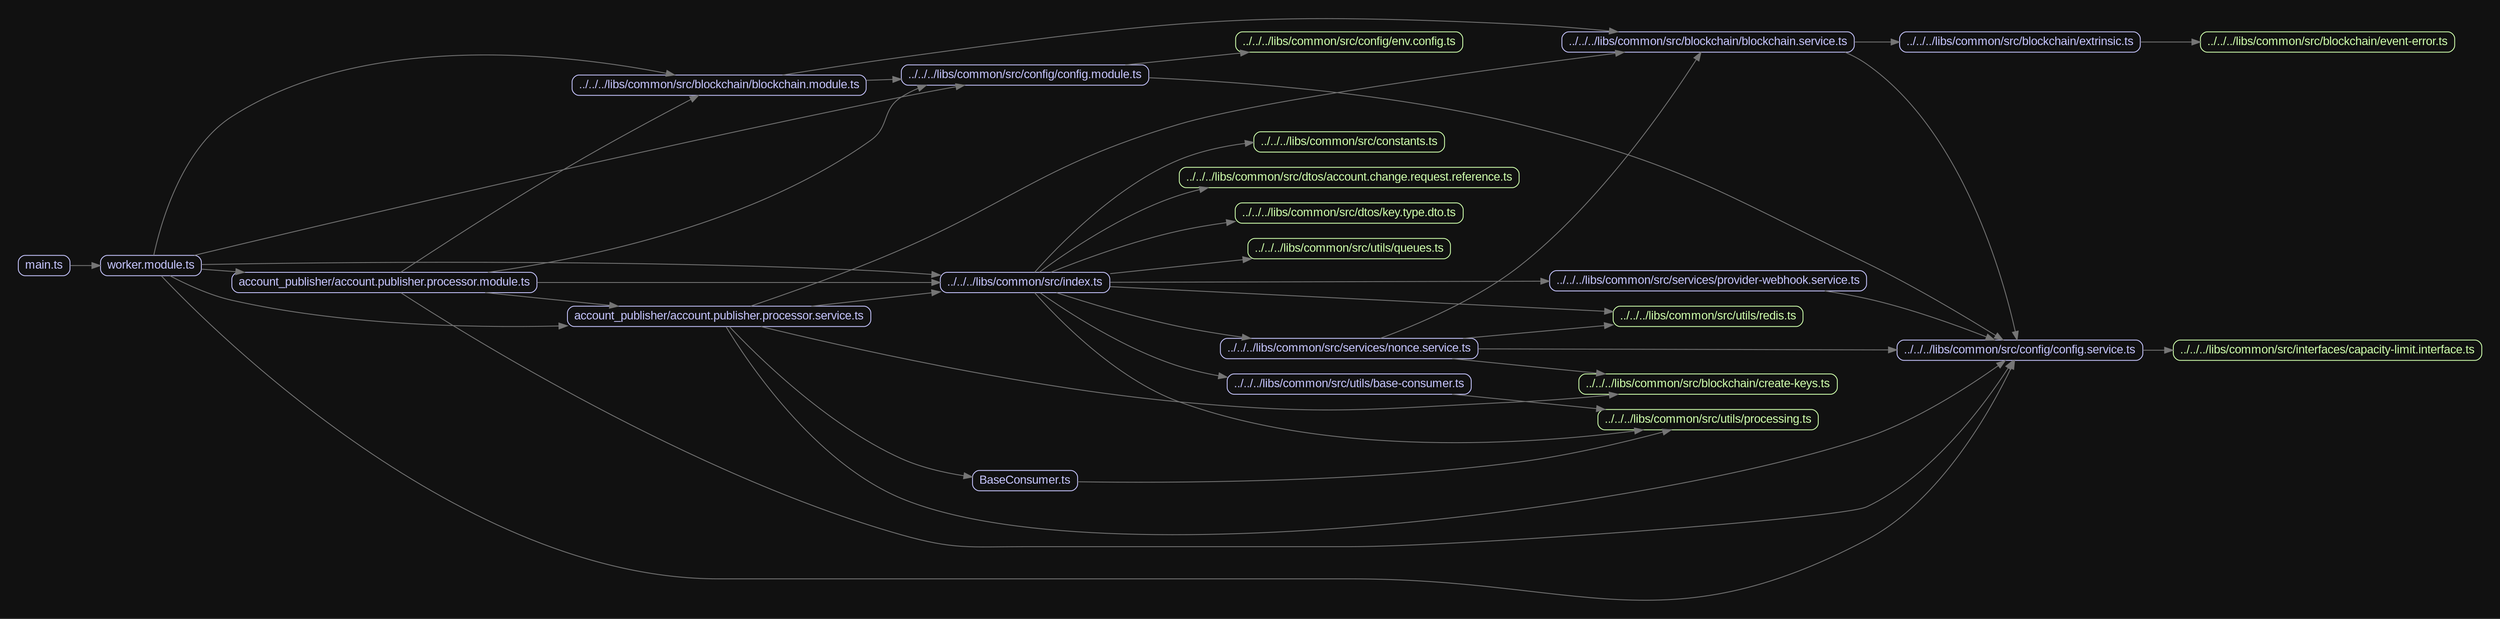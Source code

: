 digraph G {
	graph [bb="0,0,2901.8,687.69",
		bgcolor="#111111",
		layout=dot,
		overlap=false,
		pad=0.3,
		rankdir=LR
	];
	node [color="#c6c5fe",
		fontcolor="#c6c5fe",
		fontname=Arial,
		fontsize="14px",
		height=0,
		label="\N",
		shape=box,
		style=rounded
	];
	edge [color="#757575"];
	"../../../libs/common/src/blockchain/blockchain.module.ts"	[height=0.32986,
		pos="825.12,608.67",
		width=4.816];
	"../../../libs/common/src/blockchain/blockchain.service.ts"	[height=0.32986,
		pos="1990.6,659.67",
		width=4.7847];
	"../../../libs/common/src/blockchain/blockchain.module.ts" -> "../../../libs/common/src/blockchain/blockchain.service.ts"	[pos="e,1880.9,672.03 901.66,620.99 942.5,627.49 993.83,635.39 1039.8,641.67 1360.8,685.58 1444.1,695.95 1767.8,680.67 1800.9,679.1 1836.8,\
676.23 1869.8,673.1"];
	"../../../libs/common/src/config/config.module.ts"	[height=0.32986,
		pos="1185.4,620.67",
		width=4.0451];
	"../../../libs/common/src/blockchain/blockchain.module.ts" -> "../../../libs/common/src/config/config.module.ts"	[pos="e,1039.3,615.81 998.95,614.46 1008.7,614.78 1018.4,615.11 1028,615.43"];
	"../../../libs/common/src/blockchain/extrinsic.ts"	[height=0.32986,
		pos="2358,659.67",
		width=3.941];
	"../../../libs/common/src/blockchain/blockchain.service.ts" -> "../../../libs/common/src/blockchain/extrinsic.ts"	[pos="e,2215.9,659.67 2163.3,659.67 2177.1,659.67 2190.9,659.67 2204.5,659.67"];
	"../../../libs/common/src/config/config.service.ts"	[height=0.32986,
		pos="2358,295.67",
		width=4.0139];
	"../../../libs/common/src/blockchain/blockchain.service.ts" -> "../../../libs/common/src/config/config.service.ts"	[pos="e,2354.7,307.83 2152.6,647.38 2161.4,643.61 2169.8,639.09 2177.5,633.67 2290.5,554.54 2338.3,381.39 2352.3,318.81"];
	"../../../libs/common/src/config/config.module.ts" -> "../../../libs/common/src/config/config.service.ts"	[pos="e,2337.6,308.03 1331.3,617.48 1450.1,612.19 1621.8,598.39 1767.8,562.67 1958.3,516.03 2000.9,484.14 2177.5,398.67 2232.2,372.17 \
2293.1,335.67 2328,313.99"];
	"../../../libs/common/src/config/env.config.ts"	[color="#cfffac",
		fontcolor="#cfffac",
		height=0.32986,
		pos="1567.4,659.67",
		width=3.7118];
	"../../../libs/common/src/config/config.module.ts" -> "../../../libs/common/src/config/env.config.ts"	[pos="e,1446.1,647.32 1306.9,633.03 1347.6,637.21 1393.3,641.9 1434.8,646.16"];
	"../../../libs/common/src/blockchain/event-error.ts"	[color="#cfffac",
		fontcolor="#cfffac",
		height=0.32986,
		pos="2720.1,659.67",
		width=4.1597];
	"../../../libs/common/src/blockchain/extrinsic.ts" -> "../../../libs/common/src/blockchain/event-error.ts"	[pos="e,2569.9,659.67 2500.3,659.67 2519.4,659.67 2539.1,659.67 2558.5,659.67"];
	"../../../libs/common/src/interfaces/capacity-limit.interface.ts"	[color="#cfffac",
		fontcolor="#cfffac",
		height=0.32986,
		pos="2720.1,295.67",
		width=5.0451];
	"../../../libs/common/src/config/config.service.ts" -> "../../../libs/common/src/interfaces/capacity-limit.interface.ts"	[pos="e,2538.3,295.67 2502.9,295.67 2510.8,295.67 2518.8,295.67 2526.9,295.67"];
	"../../../libs/common/src/blockchain/create-keys.ts"	[color="#cfffac",
		fontcolor="#cfffac",
		height=0.32986,
		pos="1990.6,255.67",
		width=4.2222];
	"../../../libs/common/src/constants.ts"	[color="#cfffac",
		fontcolor="#cfffac",
		height=0.32986,
		pos="1567.4,541.67",
		width=3.1181];
	"../../../libs/common/src/dtos/account.change.request.reference.ts"	[color="#cfffac",
		fontcolor="#cfffac",
		height=0.32986,
		pos="1567.4,499.67",
		width=5.566];
	"../../../libs/common/src/dtos/key.type.dto.ts"	[color="#cfffac",
		fontcolor="#cfffac",
		height=0.32986,
		pos="1567.4,457.67",
		width=3.7222];
	"../../../libs/common/src/index.ts"	[height=0.32986,
		pos="1185.4,375.67",
		width=2.7639];
	"../../../libs/common/src/index.ts" -> "../../../libs/common/src/constants.ts"	[pos="e,1454.7,541.13 1196.7,387.74 1222.2,416.62 1291.5,489.58 1367,520.67 1390.8,530.45 1417.4,536.34 1443.3,539.77"];
	"../../../libs/common/src/index.ts" -> "../../../libs/common/src/dtos/account.change.request.reference.ts"	[pos="e,1399.4,487.3 1202.2,387.78 1232.4,410.11 1301,457.42 1367,478.67 1373.9,480.9 1381.1,482.91 1388.3,484.71"];
	"../../../libs/common/src/index.ts" -> "../../../libs/common/src/dtos/key.type.dto.ts"	[pos="e,1433,447.74 1216.2,388 1251.5,402.1 1312.5,424.75 1367,436.67 1384.6,440.52 1403.3,443.67 1421.8,446.25"];
	"../../../libs/common/src/services/nonce.service.ts"	[height=0.32986,
		pos="1567.4,297.67",
		width=4.2118];
	"../../../libs/common/src/index.ts" -> "../../../libs/common/src/services/nonce.service.ts"	[pos="e,1448.6,310.04 1223,363.37 1259.2,351.62 1316.4,334.2 1367,323.67 1389.6,318.96 1413.9,314.95 1437.5,311.59"];
	"../../../libs/common/src/services/provider-webhook.service.ts"	[height=0.32986,
		pos="1990.6,377.67",
		width=5.191];
	"../../../libs/common/src/index.ts" -> "../../../libs/common/src/services/provider-webhook.service.ts"	[pos="e,1803.6,377.21 1285.3,375.91 1411.1,376.23 1631.3,376.78 1792.1,377.18"];
	"../../../libs/common/src/utils/base-consumer.ts"	[height=0.32986,
		pos="1567.4,255.67",
		width=3.9931];
	"../../../libs/common/src/index.ts" -> "../../../libs/common/src/utils/base-consumer.ts"	[pos="e,1423.4,263.78 1203.3,363.37 1234.1,341.66 1302.2,296.95 1367,276.67 1381.4,272.15 1396.7,268.57 1412.1,265.72"];
	"../../../libs/common/src/utils/processing.ts"	[color="#cfffac",
		fontcolor="#cfffac",
		height=0.32986,
		pos="1990.6,213.67",
		width=3.6076];
	"../../../libs/common/src/index.ts" -> "../../../libs/common/src/utils/processing.ts"	[pos="e,1912,201.34 1196.6,363.58 1222,334.74 1291.1,262.23 1367,234.67 1547.4,169.17 1776.9,184.39 1900.7,199.89"];
	"../../../libs/common/src/utils/queues.ts"	[color="#cfffac",
		fontcolor="#cfffac",
		height=0.32986,
		pos="1567.4,415.67",
		width=3.316];
	"../../../libs/common/src/index.ts" -> "../../../libs/common/src/utils/queues.ts"	[pos="e,1449.1,403.32 1285.2,386.07 1331.8,390.98 1388,396.9 1437.9,402.15"];
	"../../../libs/common/src/utils/redis.ts"	[color="#cfffac",
		fontcolor="#cfffac",
		height=0.32986,
		pos="1990.6,335.67",
		width=3.1076];
	"../../../libs/common/src/index.ts" -> "../../../libs/common/src/utils/redis.ts"	[pos="e,1878.5,341.2 1285.3,370.74 1432.2,363.43 1707.8,349.7 1867.3,341.76"];
	"../../../libs/common/src/services/nonce.service.ts" -> "../../../libs/common/src/blockchain/blockchain.service.ts"	[pos="e,1982.2,647.57 1604.4,309.92 1646.4,325.35 1716.6,354.73 1767.8,394.67 1862.5,468.67 1944.8,589.1 1976.1,638"];
	"../../../libs/common/src/services/nonce.service.ts" -> "../../../libs/common/src/config/config.service.ts"	[pos="e,2213,296.03 1719.5,297.29 1858,296.93 2062.1,296.42 2201.8,296.06"];
	"../../../libs/common/src/services/nonce.service.ts" -> "../../../libs/common/src/blockchain/create-keys.ts"	[pos="e,1865.7,268.03 1692.5,285.29 1743.4,280.22 1802.4,274.34 1854.4,269.16"];
	"../../../libs/common/src/services/nonce.service.ts" -> "../../../libs/common/src/utils/redis.ts"	[pos="e,1878.3,325.62 1705.4,310.03 1757.5,314.73 1816.3,320.04 1866.9,324.6"];
	"../../../libs/common/src/services/provider-webhook.service.ts" -> "../../../libs/common/src/config/config.service.ts"	[pos="e,2327.4,307.93 2130.5,365.31 2146.4,362.91 2162.4,360.05 2177.5,356.67 2226.5,345.7 2280.9,326.11 2316.9,312.09"];
	"../../../libs/common/src/utils/base-consumer.ts" -> "../../../libs/common/src/utils/processing.ts"	[pos="e,1865.7,226.03 1692.5,243.29 1743.4,238.22 1802.4,232.34 1854.4,227.16"];
	"BaseConsumer.ts"	[height=0.32986,
		pos="1185.4,141.67",
		width=1.7118];
	"BaseConsumer.ts" -> "../../../libs/common/src/utils/processing.ts"	[pos="e,1945.9,201.3 1247.4,140.31 1353.6,138.75 1579.2,139.07 1767.8,163.67 1825.5,171.2 1890.4,186.65 1935,198.4"];
	"account_publisher/account.publisher.processor.module.ts"	[height=0.32986,
		pos="430.75,375.67",
		width=4.9931];
	"account_publisher/account.publisher.processor.module.ts" -> "../../../libs/common/src/blockchain/blockchain.module.ts"	[pos="e,800.58,596.43 450.17,387.9 487,412.24 572.54,468.11 646.5,511.67 695.96,540.8 754.64,572.25 790.62,591.2"];
	"account_publisher/account.publisher.processor.module.ts" -> "../../../libs/common/src/config/config.module.ts"	[pos="e,1068.4,608.34 554.76,388.02 678.11,405.53 868.64,447.03 1003.8,543.67 1026.3,559.81 1016.3,579.77 1039.8,594.67 1045.4,598.27 \
1051.4,601.4 1057.7,604.13"];
	"account_publisher/account.publisher.processor.module.ts" -> "../../../libs/common/src/config/config.service.ts"	[pos="e,2349.9,283.78 450.16,363.51 521.97,316.81 791.5,148.01 1039.8,77.668 1101.9,60.063 1119.8,63.668 1184.4,63.668 1184.4,63.668 1184.4,\
63.668 1568.4,63.668 1693.8,63.668 2148.7,97.085 2177.5,110.67 2255.5,147.45 2317.8,233.74 2343.8,274.12"];
	"account_publisher/account.publisher.processor.module.ts" -> "../../../libs/common/src/index.ts"	[pos="e,1085.5,375.67 610.59,375.67 754.66,375.67 952.62,375.67 1074.3,375.67"];
	"account_publisher/account.publisher.processor.service.ts"	[height=0.32986,
		pos="825.12,335.67",
		width=4.9618];
	"account_publisher/account.publisher.processor.module.ts" -> "account_publisher/account.publisher.processor.service.ts"	[pos="e,702.74,348.04 552.94,363.31 596.84,358.84 646.63,353.76 691.46,349.19"];
	"account_publisher/account.publisher.processor.service.ts" -> "../../../libs/common/src/blockchain/blockchain.service.ts"	[pos="e,1889.4,647.31 861.09,347.94 897.08,360.75 954.69,381.7 1003.8,401.67 1167.3,468.23 1197.6,512.87 1367,562.67 1460.6,590.17 1725.8,\
626.41 1878.2,645.88"];
	"account_publisher/account.publisher.processor.service.ts" -> "../../../libs/common/src/config/config.service.ts"	[pos="e,2340.7,283.4 833.26,323.43 856.73,284.54 936.03,163.83 1039.8,120.67 1273.6,23.344 1937.7,110.96 2177.5,192.67 2236.6,212.81 2298.2,\
253.09 2331.7,276.88"];
	"account_publisher/account.publisher.processor.service.ts" -> "../../../libs/common/src/blockchain/create-keys.ts"	[pos="e,1880.9,243.31 875.29,323.33 969.78,300.31 1183.7,251.64 1367,234.67 1544.4,218.25 1589.8,226.27 1767.8,234.67 1800.9,236.23 1836.8,\
239.11 1869.8,242.24"];
	"account_publisher/account.publisher.processor.service.ts" -> "../../../libs/common/src/index.ts"	[pos="e,1085.6,364.64 936.54,348 980.32,352.88 1030.6,358.49 1074.3,363.38"];
	"account_publisher/account.publisher.processor.service.ts" -> "BaseConsumer.ts"	[pos="e,1123.3,145.98 837.24,323.5 866.79,292.01 951.09,207.49 1039.8,167.67 1062.3,157.56 1088.4,151.38 1112.2,147.6"];
	"main.ts"	[height=0.32986,
		pos="30.125,395.67",
		width=0.83681];
	"worker.module.ts"	[height=0.32986,
		pos="155.62,395.67",
		width=1.6493];
	"main.ts" -> "worker.module.ts"	[pos="e,96.219,395.67 60.706,395.67 68.149,395.67 76.457,395.67 84.968,395.67"];
	"worker.module.ts" -> "../../../libs/common/src/blockchain/blockchain.module.ts"	[pos="e,771.11,621.03 158.94,407.8 165.95,440.85 190.34,532.66 251,571.67 409.71,673.74 646.98,645.12 759.92,623.25"];
	"worker.module.ts" -> "../../../libs/common/src/config/config.module.ts"	[pos="e,1112.2,608.33 207.72,408.01 343.03,440.5 722.04,530.35 1039.8,594.67 1059.5,598.66 1080.8,602.67 1100.9,606.3"];
	"worker.module.ts" -> "../../../libs/common/src/config/config.service.ts"	[pos="e,2351.6,283.3 167.99,383.36 228.57,319.16 522.03,25.668 824.12,25.668 824.12,25.668 824.12,25.668 1568.4,25.668 1839.9,25.668 1937.4,\
-54.978 2177.5,71.668 2264.4,117.52 2324,225.69 2346.7,272.93"];
	"worker.module.ts" -> "../../../libs/common/src/index.ts"	[pos="e,1085.5,384.4 215.47,396.89 353.32,399.39 707.91,403.75 1003.8,389.67 1026.6,388.58 1051,386.99 1074.2,385.26"];
	"worker.module.ts" -> "account_publisher/account.publisher.processor.module.ts"	[pos="e,260.98,388.03 215.22,391.38 225.9,390.6 237.54,389.74 249.69,388.85"];
	"worker.module.ts" -> "account_publisher/account.publisher.processor.service.ts"	[pos="e,646.05,324.52 178.32,383.43 196.95,373.62 224.86,360.55 251,354.67 376.71,326.36 521.8,321.82 634.55,324.25"];
}
